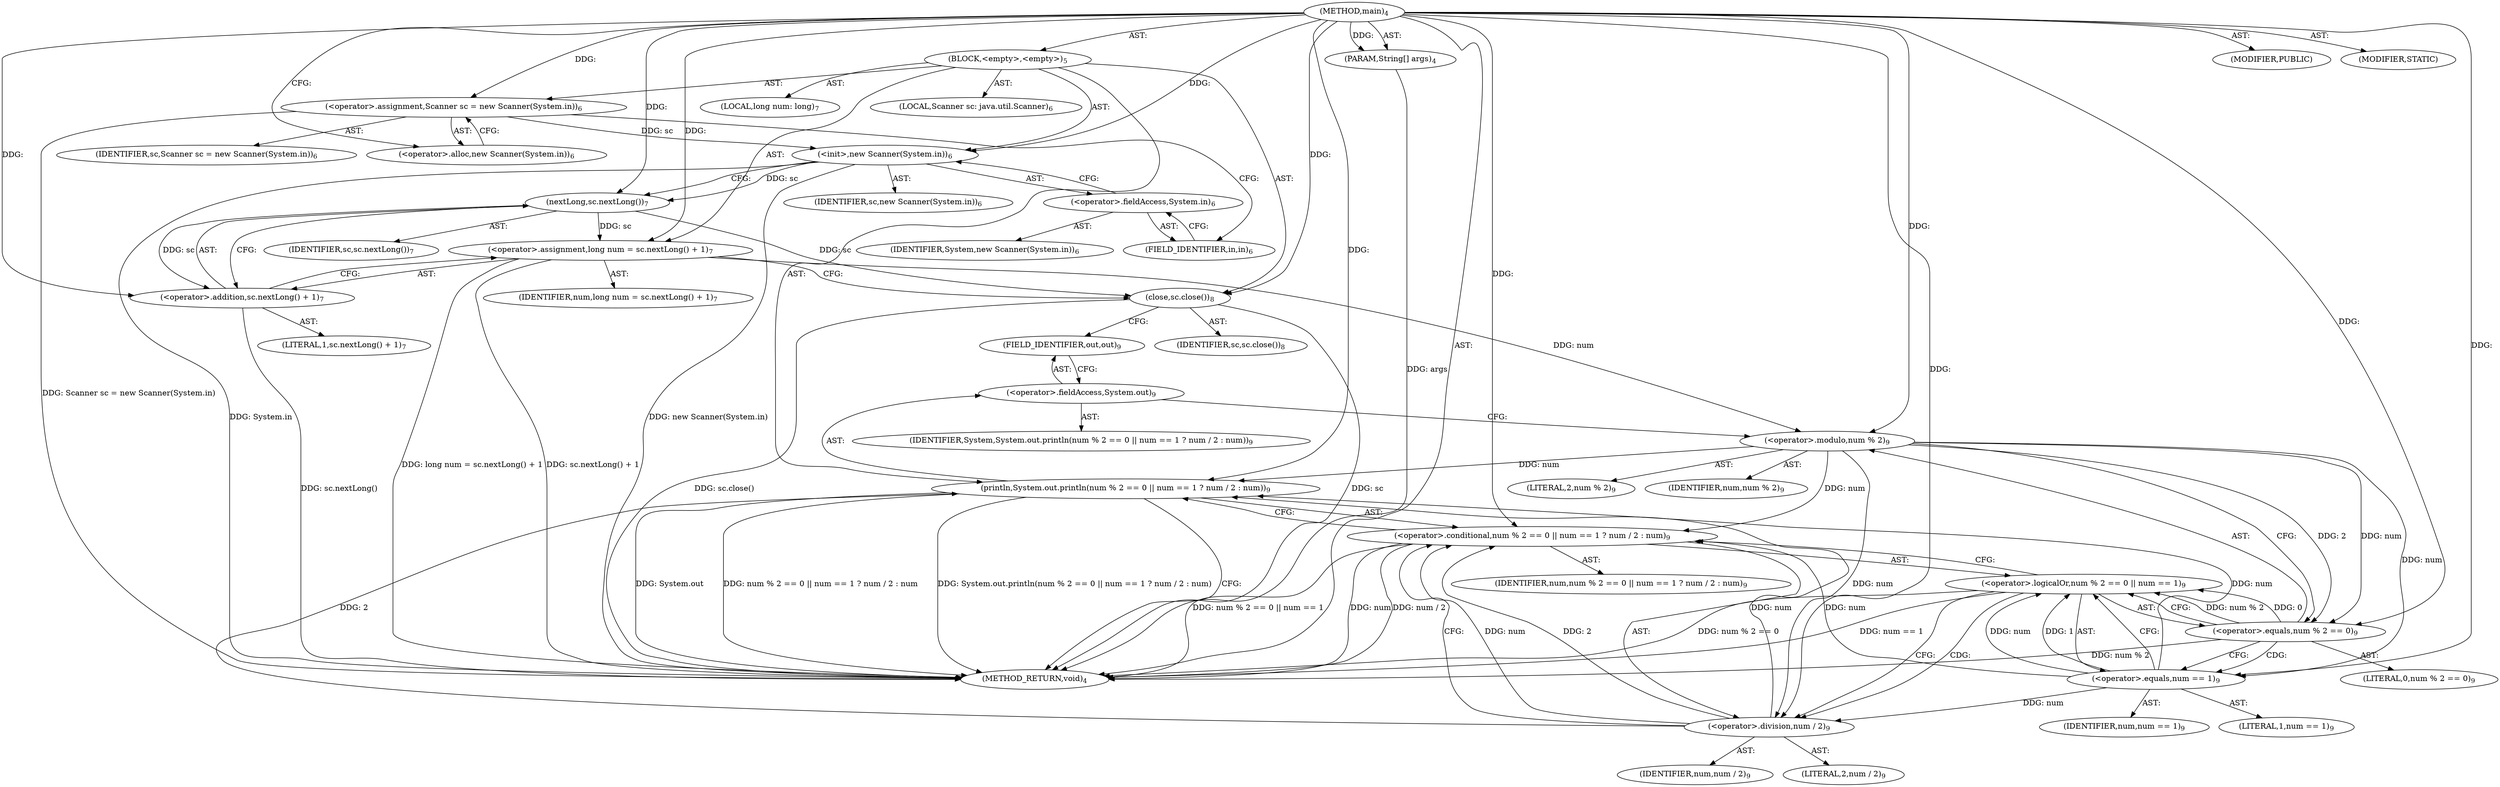 digraph "main" {  
"19" [label = <(METHOD,main)<SUB>4</SUB>> ]
"20" [label = <(PARAM,String[] args)<SUB>4</SUB>> ]
"21" [label = <(BLOCK,&lt;empty&gt;,&lt;empty&gt;)<SUB>5</SUB>> ]
"4" [label = <(LOCAL,Scanner sc: java.util.Scanner)<SUB>6</SUB>> ]
"22" [label = <(&lt;operator&gt;.assignment,Scanner sc = new Scanner(System.in))<SUB>6</SUB>> ]
"23" [label = <(IDENTIFIER,sc,Scanner sc = new Scanner(System.in))<SUB>6</SUB>> ]
"24" [label = <(&lt;operator&gt;.alloc,new Scanner(System.in))<SUB>6</SUB>> ]
"25" [label = <(&lt;init&gt;,new Scanner(System.in))<SUB>6</SUB>> ]
"3" [label = <(IDENTIFIER,sc,new Scanner(System.in))<SUB>6</SUB>> ]
"26" [label = <(&lt;operator&gt;.fieldAccess,System.in)<SUB>6</SUB>> ]
"27" [label = <(IDENTIFIER,System,new Scanner(System.in))<SUB>6</SUB>> ]
"28" [label = <(FIELD_IDENTIFIER,in,in)<SUB>6</SUB>> ]
"29" [label = <(LOCAL,long num: long)<SUB>7</SUB>> ]
"30" [label = <(&lt;operator&gt;.assignment,long num = sc.nextLong() + 1)<SUB>7</SUB>> ]
"31" [label = <(IDENTIFIER,num,long num = sc.nextLong() + 1)<SUB>7</SUB>> ]
"32" [label = <(&lt;operator&gt;.addition,sc.nextLong() + 1)<SUB>7</SUB>> ]
"33" [label = <(nextLong,sc.nextLong())<SUB>7</SUB>> ]
"34" [label = <(IDENTIFIER,sc,sc.nextLong())<SUB>7</SUB>> ]
"35" [label = <(LITERAL,1,sc.nextLong() + 1)<SUB>7</SUB>> ]
"36" [label = <(close,sc.close())<SUB>8</SUB>> ]
"37" [label = <(IDENTIFIER,sc,sc.close())<SUB>8</SUB>> ]
"38" [label = <(println,System.out.println(num % 2 == 0 || num == 1 ? num / 2 : num))<SUB>9</SUB>> ]
"39" [label = <(&lt;operator&gt;.fieldAccess,System.out)<SUB>9</SUB>> ]
"40" [label = <(IDENTIFIER,System,System.out.println(num % 2 == 0 || num == 1 ? num / 2 : num))<SUB>9</SUB>> ]
"41" [label = <(FIELD_IDENTIFIER,out,out)<SUB>9</SUB>> ]
"42" [label = <(&lt;operator&gt;.conditional,num % 2 == 0 || num == 1 ? num / 2 : num)<SUB>9</SUB>> ]
"43" [label = <(&lt;operator&gt;.logicalOr,num % 2 == 0 || num == 1)<SUB>9</SUB>> ]
"44" [label = <(&lt;operator&gt;.equals,num % 2 == 0)<SUB>9</SUB>> ]
"45" [label = <(&lt;operator&gt;.modulo,num % 2)<SUB>9</SUB>> ]
"46" [label = <(IDENTIFIER,num,num % 2)<SUB>9</SUB>> ]
"47" [label = <(LITERAL,2,num % 2)<SUB>9</SUB>> ]
"48" [label = <(LITERAL,0,num % 2 == 0)<SUB>9</SUB>> ]
"49" [label = <(&lt;operator&gt;.equals,num == 1)<SUB>9</SUB>> ]
"50" [label = <(IDENTIFIER,num,num == 1)<SUB>9</SUB>> ]
"51" [label = <(LITERAL,1,num == 1)<SUB>9</SUB>> ]
"52" [label = <(&lt;operator&gt;.division,num / 2)<SUB>9</SUB>> ]
"53" [label = <(IDENTIFIER,num,num / 2)<SUB>9</SUB>> ]
"54" [label = <(LITERAL,2,num / 2)<SUB>9</SUB>> ]
"55" [label = <(IDENTIFIER,num,num % 2 == 0 || num == 1 ? num / 2 : num)<SUB>9</SUB>> ]
"56" [label = <(MODIFIER,PUBLIC)> ]
"57" [label = <(MODIFIER,STATIC)> ]
"58" [label = <(METHOD_RETURN,void)<SUB>4</SUB>> ]
  "19" -> "20"  [ label = "AST: "] 
  "19" -> "21"  [ label = "AST: "] 
  "19" -> "56"  [ label = "AST: "] 
  "19" -> "57"  [ label = "AST: "] 
  "19" -> "58"  [ label = "AST: "] 
  "21" -> "4"  [ label = "AST: "] 
  "21" -> "22"  [ label = "AST: "] 
  "21" -> "25"  [ label = "AST: "] 
  "21" -> "29"  [ label = "AST: "] 
  "21" -> "30"  [ label = "AST: "] 
  "21" -> "36"  [ label = "AST: "] 
  "21" -> "38"  [ label = "AST: "] 
  "22" -> "23"  [ label = "AST: "] 
  "22" -> "24"  [ label = "AST: "] 
  "25" -> "3"  [ label = "AST: "] 
  "25" -> "26"  [ label = "AST: "] 
  "26" -> "27"  [ label = "AST: "] 
  "26" -> "28"  [ label = "AST: "] 
  "30" -> "31"  [ label = "AST: "] 
  "30" -> "32"  [ label = "AST: "] 
  "32" -> "33"  [ label = "AST: "] 
  "32" -> "35"  [ label = "AST: "] 
  "33" -> "34"  [ label = "AST: "] 
  "36" -> "37"  [ label = "AST: "] 
  "38" -> "39"  [ label = "AST: "] 
  "38" -> "42"  [ label = "AST: "] 
  "39" -> "40"  [ label = "AST: "] 
  "39" -> "41"  [ label = "AST: "] 
  "42" -> "43"  [ label = "AST: "] 
  "42" -> "52"  [ label = "AST: "] 
  "42" -> "55"  [ label = "AST: "] 
  "43" -> "44"  [ label = "AST: "] 
  "43" -> "49"  [ label = "AST: "] 
  "44" -> "45"  [ label = "AST: "] 
  "44" -> "48"  [ label = "AST: "] 
  "45" -> "46"  [ label = "AST: "] 
  "45" -> "47"  [ label = "AST: "] 
  "49" -> "50"  [ label = "AST: "] 
  "49" -> "51"  [ label = "AST: "] 
  "52" -> "53"  [ label = "AST: "] 
  "52" -> "54"  [ label = "AST: "] 
  "22" -> "28"  [ label = "CFG: "] 
  "25" -> "33"  [ label = "CFG: "] 
  "30" -> "36"  [ label = "CFG: "] 
  "36" -> "41"  [ label = "CFG: "] 
  "38" -> "58"  [ label = "CFG: "] 
  "24" -> "22"  [ label = "CFG: "] 
  "26" -> "25"  [ label = "CFG: "] 
  "32" -> "30"  [ label = "CFG: "] 
  "39" -> "45"  [ label = "CFG: "] 
  "42" -> "38"  [ label = "CFG: "] 
  "28" -> "26"  [ label = "CFG: "] 
  "33" -> "32"  [ label = "CFG: "] 
  "41" -> "39"  [ label = "CFG: "] 
  "43" -> "52"  [ label = "CFG: "] 
  "43" -> "42"  [ label = "CFG: "] 
  "52" -> "42"  [ label = "CFG: "] 
  "44" -> "43"  [ label = "CFG: "] 
  "44" -> "49"  [ label = "CFG: "] 
  "49" -> "43"  [ label = "CFG: "] 
  "45" -> "44"  [ label = "CFG: "] 
  "19" -> "24"  [ label = "CFG: "] 
  "20" -> "58"  [ label = "DDG: args"] 
  "22" -> "58"  [ label = "DDG: Scanner sc = new Scanner(System.in)"] 
  "25" -> "58"  [ label = "DDG: System.in"] 
  "25" -> "58"  [ label = "DDG: new Scanner(System.in)"] 
  "32" -> "58"  [ label = "DDG: sc.nextLong()"] 
  "30" -> "58"  [ label = "DDG: sc.nextLong() + 1"] 
  "30" -> "58"  [ label = "DDG: long num = sc.nextLong() + 1"] 
  "36" -> "58"  [ label = "DDG: sc"] 
  "36" -> "58"  [ label = "DDG: sc.close()"] 
  "38" -> "58"  [ label = "DDG: System.out"] 
  "44" -> "58"  [ label = "DDG: num % 2"] 
  "43" -> "58"  [ label = "DDG: num % 2 == 0"] 
  "43" -> "58"  [ label = "DDG: num == 1"] 
  "42" -> "58"  [ label = "DDG: num % 2 == 0 || num == 1"] 
  "42" -> "58"  [ label = "DDG: num"] 
  "42" -> "58"  [ label = "DDG: num / 2"] 
  "38" -> "58"  [ label = "DDG: num % 2 == 0 || num == 1 ? num / 2 : num"] 
  "38" -> "58"  [ label = "DDG: System.out.println(num % 2 == 0 || num == 1 ? num / 2 : num)"] 
  "19" -> "20"  [ label = "DDG: "] 
  "19" -> "22"  [ label = "DDG: "] 
  "33" -> "30"  [ label = "DDG: sc"] 
  "19" -> "30"  [ label = "DDG: "] 
  "22" -> "25"  [ label = "DDG: sc"] 
  "19" -> "25"  [ label = "DDG: "] 
  "33" -> "36"  [ label = "DDG: sc"] 
  "19" -> "36"  [ label = "DDG: "] 
  "52" -> "38"  [ label = "DDG: num"] 
  "52" -> "38"  [ label = "DDG: 2"] 
  "45" -> "38"  [ label = "DDG: num"] 
  "49" -> "38"  [ label = "DDG: num"] 
  "19" -> "38"  [ label = "DDG: "] 
  "33" -> "32"  [ label = "DDG: sc"] 
  "19" -> "32"  [ label = "DDG: "] 
  "52" -> "42"  [ label = "DDG: num"] 
  "52" -> "42"  [ label = "DDG: 2"] 
  "45" -> "42"  [ label = "DDG: num"] 
  "49" -> "42"  [ label = "DDG: num"] 
  "19" -> "42"  [ label = "DDG: "] 
  "25" -> "33"  [ label = "DDG: sc"] 
  "19" -> "33"  [ label = "DDG: "] 
  "44" -> "43"  [ label = "DDG: num % 2"] 
  "44" -> "43"  [ label = "DDG: 0"] 
  "49" -> "43"  [ label = "DDG: num"] 
  "49" -> "43"  [ label = "DDG: 1"] 
  "45" -> "52"  [ label = "DDG: num"] 
  "49" -> "52"  [ label = "DDG: num"] 
  "19" -> "52"  [ label = "DDG: "] 
  "45" -> "44"  [ label = "DDG: num"] 
  "45" -> "44"  [ label = "DDG: 2"] 
  "19" -> "44"  [ label = "DDG: "] 
  "45" -> "49"  [ label = "DDG: num"] 
  "19" -> "49"  [ label = "DDG: "] 
  "30" -> "45"  [ label = "DDG: num"] 
  "19" -> "45"  [ label = "DDG: "] 
  "43" -> "52"  [ label = "CDG: "] 
  "44" -> "49"  [ label = "CDG: "] 
}
